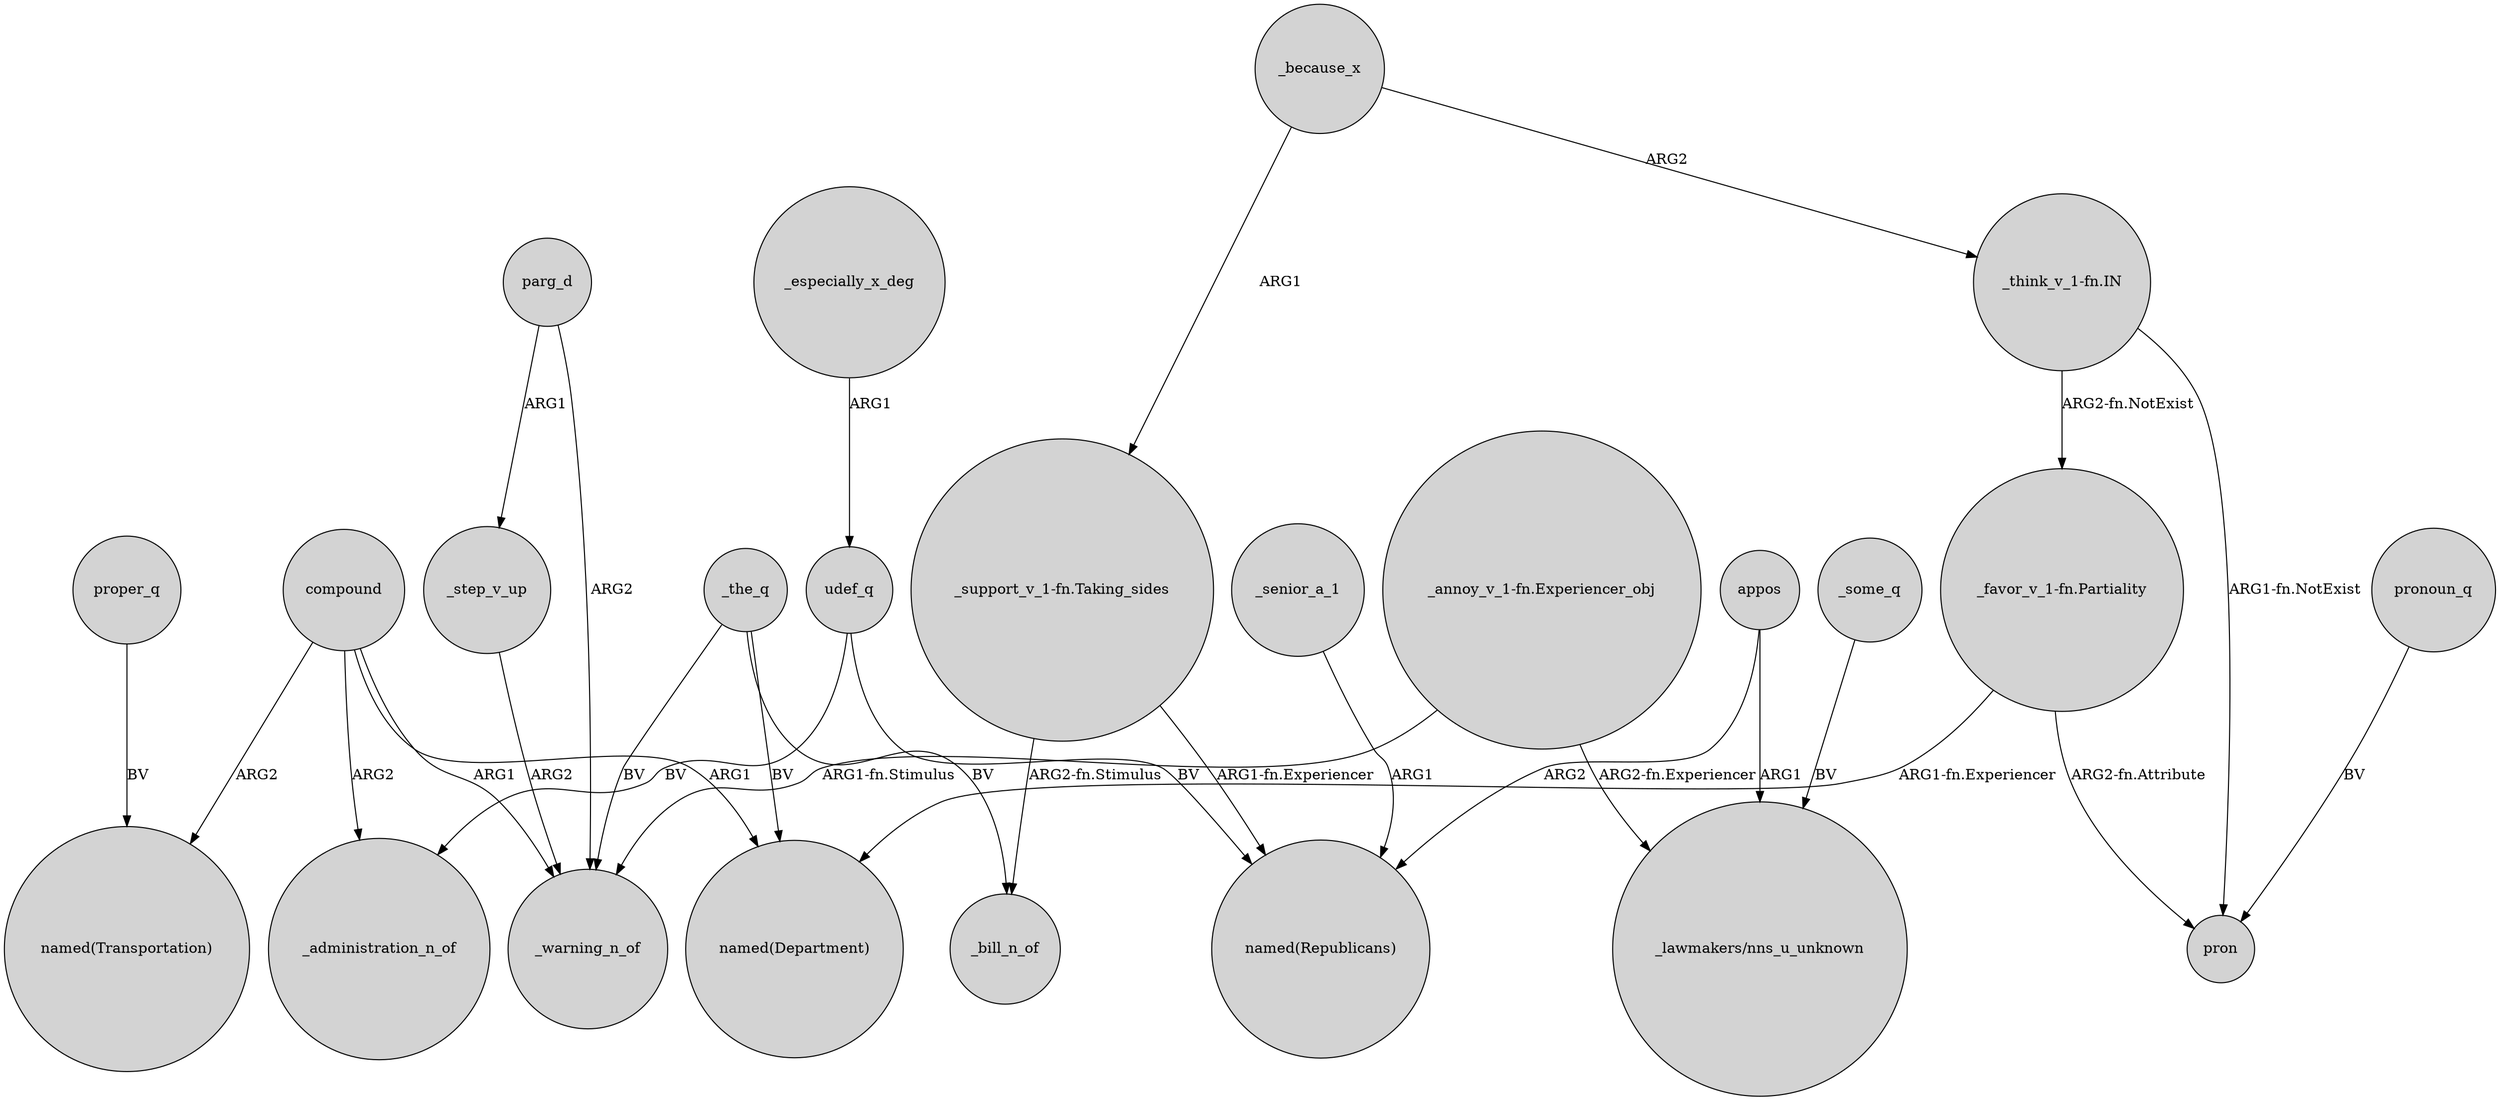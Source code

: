 digraph {
	node [shape=circle style=filled]
	udef_q -> _administration_n_of [label=BV]
	_the_q -> _bill_n_of [label=BV]
	proper_q -> "named(Transportation)" [label=BV]
	"_support_v_1-fn.Taking_sides" -> _bill_n_of [label="ARG2-fn.Stimulus"]
	"_think_v_1-fn.IN" -> "_favor_v_1-fn.Partiality" [label="ARG2-fn.NotExist"]
	appos -> "_lawmakers/nns_u_unknown" [label=ARG1]
	"_think_v_1-fn.IN" -> pron [label="ARG1-fn.NotExist"]
	compound -> "named(Transportation)" [label=ARG2]
	parg_d -> _warning_n_of [label=ARG2]
	compound -> _administration_n_of [label=ARG2]
	_the_q -> _warning_n_of [label=BV]
	"_annoy_v_1-fn.Experiencer_obj" -> _warning_n_of [label="ARG1-fn.Stimulus"]
	_because_x -> "_think_v_1-fn.IN" [label=ARG2]
	appos -> "named(Republicans)" [label=ARG2]
	_because_x -> "_support_v_1-fn.Taking_sides" [label=ARG1]
	pronoun_q -> pron [label=BV]
	"_favor_v_1-fn.Partiality" -> "named(Department)" [label="ARG1-fn.Experiencer"]
	"_favor_v_1-fn.Partiality" -> pron [label="ARG2-fn.Attribute"]
	udef_q -> "named(Republicans)" [label=BV]
	_especially_x_deg -> udef_q [label=ARG1]
	_senior_a_1 -> "named(Republicans)" [label=ARG1]
	_the_q -> "named(Department)" [label=BV]
	_step_v_up -> _warning_n_of [label=ARG2]
	"_annoy_v_1-fn.Experiencer_obj" -> "_lawmakers/nns_u_unknown" [label="ARG2-fn.Experiencer"]
	compound -> "named(Department)" [label=ARG1]
	"_support_v_1-fn.Taking_sides" -> "named(Republicans)" [label="ARG1-fn.Experiencer"]
	parg_d -> _step_v_up [label=ARG1]
	compound -> _warning_n_of [label=ARG1]
	_some_q -> "_lawmakers/nns_u_unknown" [label=BV]
}
